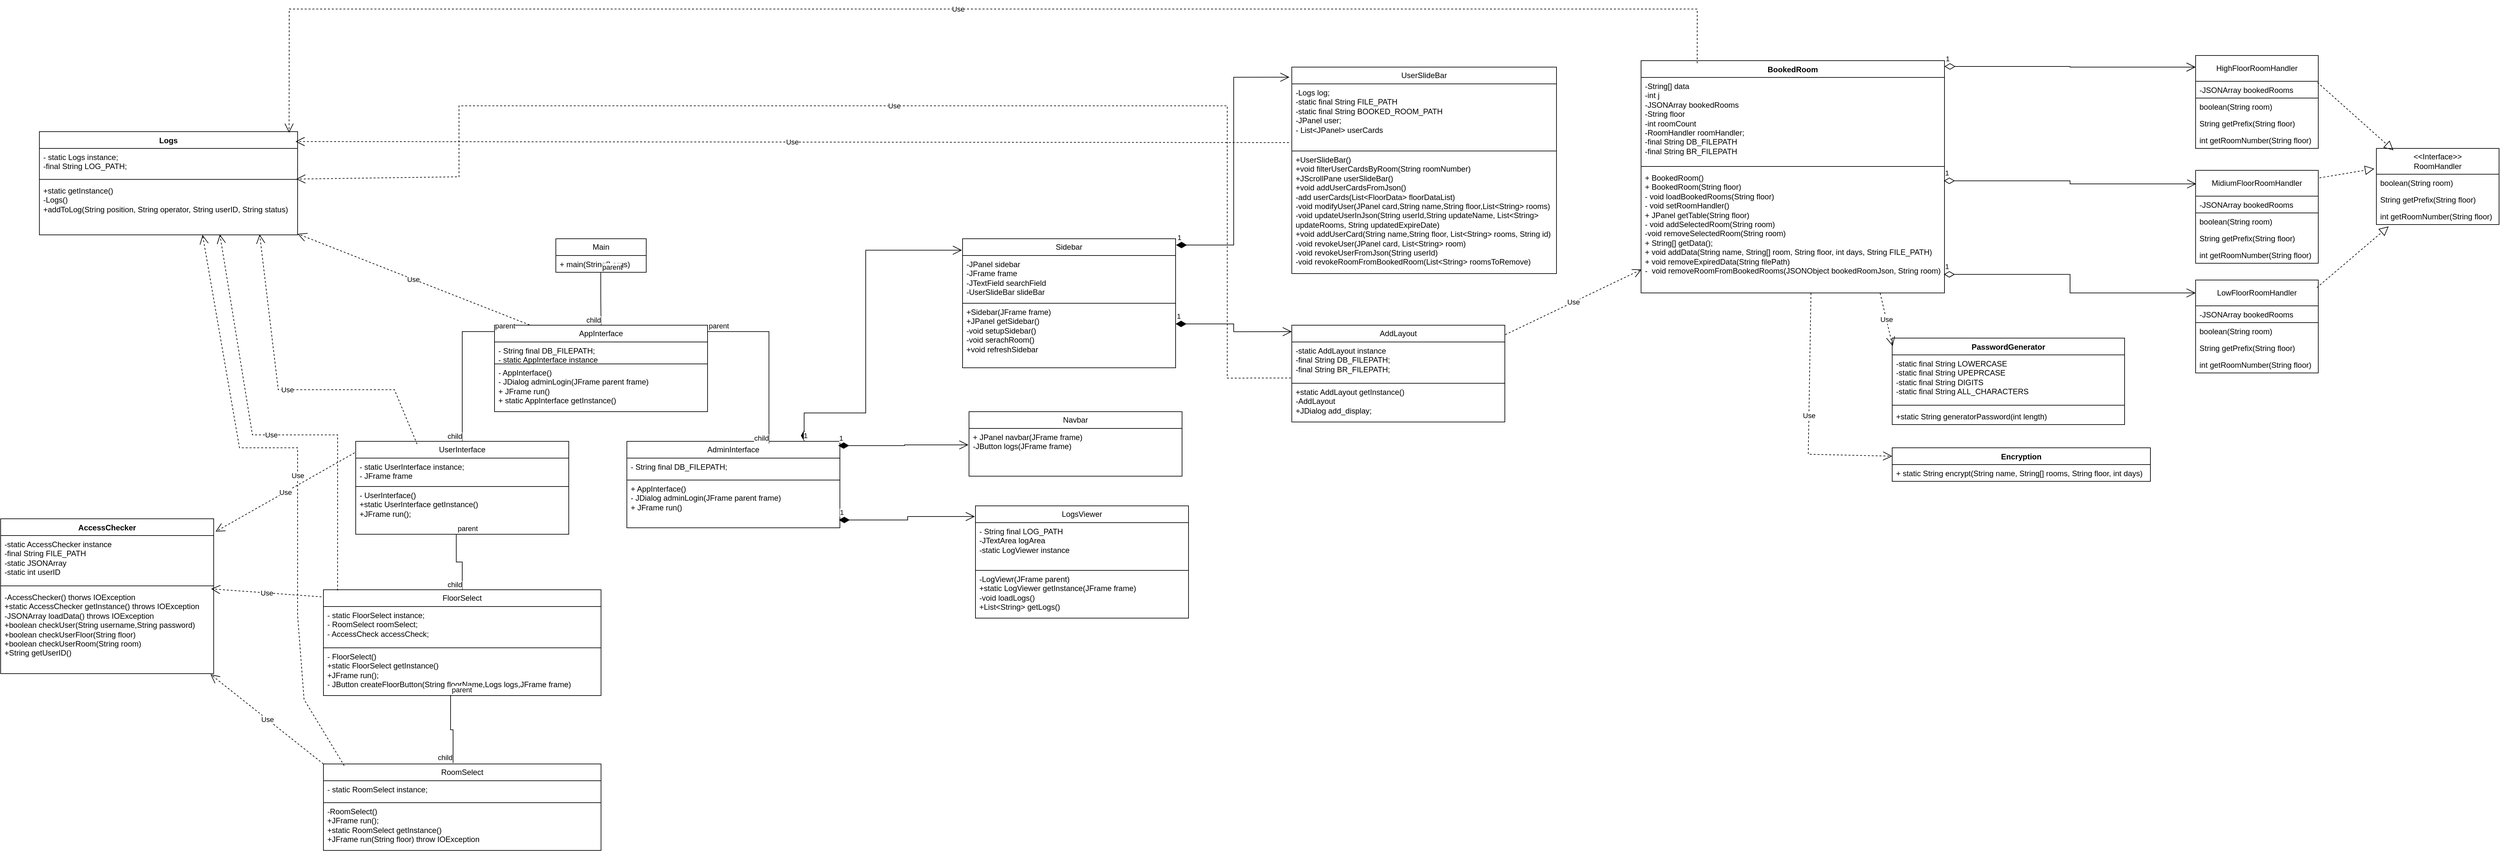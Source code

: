<mxfile version="26.0.16">
  <diagram id="C5RBs43oDa-KdzZeNtuy" name="Class Diagram">
    <mxGraphModel dx="1868" dy="1624" grid="1" gridSize="10" guides="1" tooltips="1" connect="1" arrows="1" fold="1" page="1" pageScale="1" pageWidth="827" pageHeight="1169" math="0" shadow="0">
      <root>
        <mxCell id="WIyWlLk6GJQsqaUBKTNV-0" />
        <mxCell id="WIyWlLk6GJQsqaUBKTNV-1" parent="WIyWlLk6GJQsqaUBKTNV-0" />
        <mxCell id="wxMqSuIuK0EWXAASElgx-0" value="Main" style="swimlane;fontStyle=0;childLayout=stackLayout;horizontal=1;startSize=26;fillColor=none;horizontalStack=0;resizeParent=1;resizeParentMax=0;resizeLast=0;collapsible=1;marginBottom=0;whiteSpace=wrap;html=1;" parent="WIyWlLk6GJQsqaUBKTNV-1" vertex="1">
          <mxGeometry x="330" y="6" width="140" height="52" as="geometry" />
        </mxCell>
        <mxCell id="wxMqSuIuK0EWXAASElgx-1" value="+ main(String[] args)" style="text;strokeColor=none;fillColor=none;align=left;verticalAlign=top;spacingLeft=4;spacingRight=4;overflow=hidden;rotatable=0;points=[[0,0.5],[1,0.5]];portConstraint=eastwest;whiteSpace=wrap;html=1;" parent="wxMqSuIuK0EWXAASElgx-0" vertex="1">
          <mxGeometry y="26" width="140" height="26" as="geometry" />
        </mxCell>
        <mxCell id="wxMqSuIuK0EWXAASElgx-2" value="AppInterface" style="swimlane;fontStyle=0;childLayout=stackLayout;horizontal=1;startSize=26;fillColor=none;horizontalStack=0;resizeParent=1;resizeParentMax=0;resizeLast=0;collapsible=1;marginBottom=0;whiteSpace=wrap;html=1;" parent="WIyWlLk6GJQsqaUBKTNV-1" vertex="1">
          <mxGeometry x="235" y="140" width="330" height="134" as="geometry" />
        </mxCell>
        <mxCell id="wxMqSuIuK0EWXAASElgx-3" value="- String final DB_FILEPATH;&lt;div&gt;- static AppInterface instance&lt;/div&gt;" style="text;strokeColor=light-dark(#000000,#000000);fillColor=none;align=left;verticalAlign=top;spacingLeft=4;spacingRight=4;overflow=hidden;rotatable=0;points=[[0,0.5],[1,0.5]];portConstraint=eastwest;whiteSpace=wrap;html=1;" parent="wxMqSuIuK0EWXAASElgx-2" vertex="1">
          <mxGeometry y="26" width="330" height="34" as="geometry" />
        </mxCell>
        <mxCell id="wxMqSuIuK0EWXAASElgx-4" value="- AppInterface()&lt;div&gt;- JDialog adminLogin(JFrame parent frame)&lt;/div&gt;&lt;div&gt;+ JFrame run()&lt;/div&gt;&lt;div&gt;+ static AppInterface getInstance()&lt;/div&gt;" style="text;strokeColor=none;fillColor=none;align=left;verticalAlign=top;spacingLeft=4;spacingRight=4;overflow=hidden;rotatable=0;points=[[0,0.5],[1,0.5]];portConstraint=eastwest;whiteSpace=wrap;html=1;" parent="wxMqSuIuK0EWXAASElgx-2" vertex="1">
          <mxGeometry y="60" width="330" height="74" as="geometry" />
        </mxCell>
        <mxCell id="wxMqSuIuK0EWXAASElgx-5" value="UserInterface" style="swimlane;fontStyle=0;childLayout=stackLayout;horizontal=1;startSize=26;fillColor=none;horizontalStack=0;resizeParent=1;resizeParentMax=0;resizeLast=0;collapsible=1;marginBottom=0;whiteSpace=wrap;html=1;" parent="WIyWlLk6GJQsqaUBKTNV-1" vertex="1">
          <mxGeometry x="20" y="320" width="330" height="144" as="geometry" />
        </mxCell>
        <mxCell id="wxMqSuIuK0EWXAASElgx-6" value="- static UserInterface instance;&lt;div&gt;- JFrame frame&lt;/div&gt;" style="text;strokeColor=light-dark(#000000,#000000);fillColor=none;align=left;verticalAlign=top;spacingLeft=4;spacingRight=4;overflow=hidden;rotatable=0;points=[[0,0.5],[1,0.5]];portConstraint=eastwest;whiteSpace=wrap;html=1;" parent="wxMqSuIuK0EWXAASElgx-5" vertex="1">
          <mxGeometry y="26" width="330" height="44" as="geometry" />
        </mxCell>
        <mxCell id="wxMqSuIuK0EWXAASElgx-7" value="- UserInterface()&lt;div&gt;+static UserInterface getInstance()&lt;/div&gt;&lt;div&gt;+JFrame run();&lt;/div&gt;" style="text;strokeColor=none;fillColor=none;align=left;verticalAlign=top;spacingLeft=4;spacingRight=4;overflow=hidden;rotatable=0;points=[[0,0.5],[1,0.5]];portConstraint=eastwest;whiteSpace=wrap;html=1;" parent="wxMqSuIuK0EWXAASElgx-5" vertex="1">
          <mxGeometry y="70" width="330" height="74" as="geometry" />
        </mxCell>
        <mxCell id="wxMqSuIuK0EWXAASElgx-8" value="AdminInterface" style="swimlane;fontStyle=0;childLayout=stackLayout;horizontal=1;startSize=26;fillColor=none;horizontalStack=0;resizeParent=1;resizeParentMax=0;resizeLast=0;collapsible=1;marginBottom=0;whiteSpace=wrap;html=1;" parent="WIyWlLk6GJQsqaUBKTNV-1" vertex="1">
          <mxGeometry x="440" y="320" width="330" height="134" as="geometry" />
        </mxCell>
        <mxCell id="wxMqSuIuK0EWXAASElgx-9" value="- String final DB_FILEPATH;" style="text;strokeColor=light-dark(#000000,#000000);fillColor=none;align=left;verticalAlign=top;spacingLeft=4;spacingRight=4;overflow=hidden;rotatable=0;points=[[0,0.5],[1,0.5]];portConstraint=eastwest;whiteSpace=wrap;html=1;" parent="wxMqSuIuK0EWXAASElgx-8" vertex="1">
          <mxGeometry y="26" width="330" height="34" as="geometry" />
        </mxCell>
        <mxCell id="wxMqSuIuK0EWXAASElgx-10" value="+ AppInterface()&lt;div&gt;- JDialog adminLogin(JFrame parent frame)&lt;/div&gt;&lt;div&gt;+ JFrame run()&lt;/div&gt;" style="text;strokeColor=none;fillColor=none;align=left;verticalAlign=top;spacingLeft=4;spacingRight=4;overflow=hidden;rotatable=0;points=[[0,0.5],[1,0.5]];portConstraint=eastwest;whiteSpace=wrap;html=1;" parent="wxMqSuIuK0EWXAASElgx-8" vertex="1">
          <mxGeometry y="60" width="330" height="74" as="geometry" />
        </mxCell>
        <mxCell id="wxMqSuIuK0EWXAASElgx-11" value="FloorSelect" style="swimlane;fontStyle=0;childLayout=stackLayout;horizontal=1;startSize=26;fillColor=none;horizontalStack=0;resizeParent=1;resizeParentMax=0;resizeLast=0;collapsible=1;marginBottom=0;whiteSpace=wrap;html=1;" parent="WIyWlLk6GJQsqaUBKTNV-1" vertex="1">
          <mxGeometry x="-30" y="550" width="430" height="164" as="geometry" />
        </mxCell>
        <mxCell id="wxMqSuIuK0EWXAASElgx-12" value="- static FloorSelect instance;&lt;div&gt;- RoomSelect roomSelect;&lt;/div&gt;&lt;div&gt;- AccessCheck accessCheck;&lt;/div&gt;" style="text;strokeColor=light-dark(#000000,#000000);fillColor=none;align=left;verticalAlign=top;spacingLeft=4;spacingRight=4;overflow=hidden;rotatable=0;points=[[0,0.5],[1,0.5]];portConstraint=eastwest;whiteSpace=wrap;html=1;" parent="wxMqSuIuK0EWXAASElgx-11" vertex="1">
          <mxGeometry y="26" width="430" height="64" as="geometry" />
        </mxCell>
        <mxCell id="wxMqSuIuK0EWXAASElgx-13" value="- FloorSelect()&lt;div&gt;+static FloorSelect getInstance()&lt;/div&gt;&lt;div&gt;+JFrame run();&lt;/div&gt;&lt;div&gt;- JButton createFloorButton(String floorName,Logs logs,JFrame frame)&lt;/div&gt;" style="text;strokeColor=none;fillColor=none;align=left;verticalAlign=top;spacingLeft=4;spacingRight=4;overflow=hidden;rotatable=0;points=[[0,0.5],[1,0.5]];portConstraint=eastwest;whiteSpace=wrap;html=1;" parent="wxMqSuIuK0EWXAASElgx-11" vertex="1">
          <mxGeometry y="90" width="430" height="74" as="geometry" />
        </mxCell>
        <mxCell id="wxMqSuIuK0EWXAASElgx-14" value="RoomSelect" style="swimlane;fontStyle=0;childLayout=stackLayout;horizontal=1;startSize=26;fillColor=none;horizontalStack=0;resizeParent=1;resizeParentMax=0;resizeLast=0;collapsible=1;marginBottom=0;whiteSpace=wrap;html=1;" parent="WIyWlLk6GJQsqaUBKTNV-1" vertex="1">
          <mxGeometry x="-30" y="820" width="430" height="134" as="geometry" />
        </mxCell>
        <mxCell id="wxMqSuIuK0EWXAASElgx-15" value="- static RoomSelect instance;" style="text;strokeColor=light-dark(#000000,#000000);fillColor=none;align=left;verticalAlign=top;spacingLeft=4;spacingRight=4;overflow=hidden;rotatable=0;points=[[0,0.5],[1,0.5]];portConstraint=eastwest;whiteSpace=wrap;html=1;" parent="wxMqSuIuK0EWXAASElgx-14" vertex="1">
          <mxGeometry y="26" width="430" height="34" as="geometry" />
        </mxCell>
        <mxCell id="wxMqSuIuK0EWXAASElgx-16" value="&lt;div&gt;-RoomSelect()&amp;nbsp;&lt;/div&gt;+JFrame run();&lt;div&gt;+static RoomSelect getInstance()&lt;/div&gt;&lt;div&gt;+JFrame run(String floor) throw IOException&lt;/div&gt;&lt;div&gt;&lt;br&gt;&lt;/div&gt;" style="text;strokeColor=none;fillColor=none;align=left;verticalAlign=top;spacingLeft=4;spacingRight=4;overflow=hidden;rotatable=0;points=[[0,0.5],[1,0.5]];portConstraint=eastwest;whiteSpace=wrap;html=1;" parent="wxMqSuIuK0EWXAASElgx-14" vertex="1">
          <mxGeometry y="60" width="430" height="74" as="geometry" />
        </mxCell>
        <mxCell id="wxMqSuIuK0EWXAASElgx-17" value="Sidebar" style="swimlane;fontStyle=0;childLayout=stackLayout;horizontal=1;startSize=26;fillColor=none;horizontalStack=0;resizeParent=1;resizeParentMax=0;resizeLast=0;collapsible=1;marginBottom=0;whiteSpace=wrap;html=1;" parent="WIyWlLk6GJQsqaUBKTNV-1" vertex="1">
          <mxGeometry x="960" y="6" width="330" height="200" as="geometry" />
        </mxCell>
        <mxCell id="wxMqSuIuK0EWXAASElgx-18" value="-JPanel sidebar&lt;div&gt;-JFrame frame&lt;/div&gt;&lt;div&gt;-JTextField searchField&lt;/div&gt;&lt;div&gt;-UserSlideBar slideBar&lt;/div&gt;" style="text;strokeColor=light-dark(#000000,#000000);fillColor=none;align=left;verticalAlign=top;spacingLeft=4;spacingRight=4;overflow=hidden;rotatable=0;points=[[0,0.5],[1,0.5]];portConstraint=eastwest;whiteSpace=wrap;html=1;" parent="wxMqSuIuK0EWXAASElgx-17" vertex="1">
          <mxGeometry y="26" width="330" height="74" as="geometry" />
        </mxCell>
        <mxCell id="wxMqSuIuK0EWXAASElgx-19" value="+Sidebar(JFrame frame)&lt;div&gt;+JPanel getSidebar()&lt;/div&gt;&lt;div&gt;-void setupSidebar()&lt;/div&gt;&lt;div&gt;-void serachRoom()&lt;/div&gt;&lt;div&gt;+void refreshSidebar&lt;/div&gt;" style="text;strokeColor=none;fillColor=none;align=left;verticalAlign=top;spacingLeft=4;spacingRight=4;overflow=hidden;rotatable=0;points=[[0,0.5],[1,0.5]];portConstraint=eastwest;whiteSpace=wrap;html=1;" parent="wxMqSuIuK0EWXAASElgx-17" vertex="1">
          <mxGeometry y="100" width="330" height="100" as="geometry" />
        </mxCell>
        <mxCell id="wxMqSuIuK0EWXAASElgx-20" value="Navbar" style="swimlane;fontStyle=0;childLayout=stackLayout;horizontal=1;startSize=26;fillColor=none;horizontalStack=0;resizeParent=1;resizeParentMax=0;resizeLast=0;collapsible=1;marginBottom=0;whiteSpace=wrap;html=1;" parent="WIyWlLk6GJQsqaUBKTNV-1" vertex="1">
          <mxGeometry x="970" y="274" width="330" height="100" as="geometry" />
        </mxCell>
        <mxCell id="wxMqSuIuK0EWXAASElgx-21" value="+ JPanel navbar(JFrame frame)&lt;div&gt;-JButton logs(JFrame frame)&lt;/div&gt;" style="text;strokeColor=none;fillColor=none;align=left;verticalAlign=top;spacingLeft=4;spacingRight=4;overflow=hidden;rotatable=0;points=[[0,0.5],[1,0.5]];portConstraint=eastwest;whiteSpace=wrap;html=1;" parent="wxMqSuIuK0EWXAASElgx-20" vertex="1">
          <mxGeometry y="26" width="330" height="74" as="geometry" />
        </mxCell>
        <mxCell id="wxMqSuIuK0EWXAASElgx-22" value="LogsViewer" style="swimlane;fontStyle=0;childLayout=stackLayout;horizontal=1;startSize=26;fillColor=none;horizontalStack=0;resizeParent=1;resizeParentMax=0;resizeLast=0;collapsible=1;marginBottom=0;whiteSpace=wrap;html=1;" parent="WIyWlLk6GJQsqaUBKTNV-1" vertex="1">
          <mxGeometry x="980" y="420" width="330" height="174" as="geometry" />
        </mxCell>
        <mxCell id="wxMqSuIuK0EWXAASElgx-23" value="- String final LOG_PATH&lt;div&gt;-JTextArea logArea&lt;/div&gt;&lt;div&gt;-static LogViewer instance&lt;/div&gt;" style="text;strokeColor=light-dark(#000000,#000000);fillColor=none;align=left;verticalAlign=top;spacingLeft=4;spacingRight=4;overflow=hidden;rotatable=0;points=[[0,0.5],[1,0.5]];portConstraint=eastwest;whiteSpace=wrap;html=1;" parent="wxMqSuIuK0EWXAASElgx-22" vertex="1">
          <mxGeometry y="26" width="330" height="74" as="geometry" />
        </mxCell>
        <mxCell id="wxMqSuIuK0EWXAASElgx-24" value="-LogViewr(JFrame parent)&lt;div&gt;+static LogViewer getInstance(JFrame frame)&lt;/div&gt;&lt;div&gt;-void loadLogs()&lt;/div&gt;&lt;div&gt;+List&amp;lt;String&amp;gt; getLogs()&lt;/div&gt;" style="text;strokeColor=light-dark(#000000,#000000);fillColor=none;align=left;verticalAlign=top;spacingLeft=4;spacingRight=4;overflow=hidden;rotatable=0;points=[[0,0.5],[1,0.5]];portConstraint=eastwest;whiteSpace=wrap;html=1;" parent="wxMqSuIuK0EWXAASElgx-22" vertex="1">
          <mxGeometry y="100" width="330" height="74" as="geometry" />
        </mxCell>
        <mxCell id="wxMqSuIuK0EWXAASElgx-25" value="UserSlideBar" style="swimlane;fontStyle=0;childLayout=stackLayout;horizontal=1;startSize=26;fillColor=none;horizontalStack=0;resizeParent=1;resizeParentMax=0;resizeLast=0;collapsible=1;marginBottom=0;whiteSpace=wrap;html=1;" parent="WIyWlLk6GJQsqaUBKTNV-1" vertex="1">
          <mxGeometry x="1470" y="-260" width="410" height="320" as="geometry" />
        </mxCell>
        <mxCell id="wxMqSuIuK0EWXAASElgx-26" value="-Logs log;&lt;div&gt;-static final String FILE_PATH&lt;/div&gt;&lt;div&gt;-static final String BOOKED_ROOM_PATH&lt;/div&gt;&lt;div&gt;-JPanel user;&lt;/div&gt;&lt;div&gt;- List&amp;lt;JPanel&amp;gt; userCards&lt;/div&gt;" style="text;strokeColor=light-dark(#000000,#000000);fillColor=none;align=left;verticalAlign=top;spacingLeft=4;spacingRight=4;overflow=hidden;rotatable=0;points=[[0,0.5],[1,0.5]];portConstraint=eastwest;whiteSpace=wrap;html=1;" parent="wxMqSuIuK0EWXAASElgx-25" vertex="1">
          <mxGeometry y="26" width="410" height="104" as="geometry" />
        </mxCell>
        <mxCell id="wxMqSuIuK0EWXAASElgx-27" value="+UserSlideBar()&lt;div&gt;&lt;span style=&quot;background-color: rgb(255, 255, 255);&quot;&gt;+void filterUserCardsByRoom(String roomNumber)&lt;/span&gt;&lt;/div&gt;&lt;div&gt;&lt;span style=&quot;background-color: rgb(255, 255, 255);&quot;&gt;+JScrollPane userSlideBar()&lt;/span&gt;&lt;/div&gt;&lt;div&gt;&lt;span style=&quot;background-color: rgb(255, 255, 255);&quot;&gt;+void addUserCardsFromJson()&lt;/span&gt;&lt;/div&gt;&lt;div&gt;&lt;span style=&quot;background-color: rgb(255, 255, 255);&quot;&gt;-add userCards(List&amp;lt;FloorData&amp;gt; floorDataList)&lt;/span&gt;&lt;/div&gt;&lt;div&gt;&lt;span style=&quot;background-color: rgb(255, 255, 255);&quot;&gt;-void modifyUser(JPanel card,String name,String floor,List&amp;lt;String&amp;gt; rooms)&lt;/span&gt;&lt;/div&gt;&lt;div&gt;&lt;span style=&quot;background-color: rgb(255, 255, 255);&quot;&gt;-void updateUserInJson(String userId,String updateName, List&amp;lt;String&amp;gt; updateRooms, String updatedExpireDate)&lt;/span&gt;&lt;/div&gt;&lt;div&gt;&lt;span style=&quot;background-color: rgb(255, 255, 255);&quot;&gt;+void addUserCard(String name,String floor, List&amp;lt;String&amp;gt; rooms, String id)&lt;/span&gt;&lt;/div&gt;&lt;div&gt;&lt;span style=&quot;background-color: rgb(255, 255, 255);&quot;&gt;-void revokeUser(JPanel card, List&amp;lt;String&amp;gt; room)&lt;/span&gt;&lt;/div&gt;&lt;div&gt;&lt;span style=&quot;background-color: rgb(255, 255, 255);&quot;&gt;-void revokeUserFromJson(String userId)&lt;/span&gt;&lt;/div&gt;&lt;div&gt;&lt;span style=&quot;background-color: rgb(255, 255, 255);&quot;&gt;-void revokeRoomFromBookedRoom(List&amp;lt;String&amp;gt; roomsToRemove)&lt;/span&gt;&lt;/div&gt;" style="text;strokeColor=none;fillColor=none;align=left;verticalAlign=top;spacingLeft=4;spacingRight=4;overflow=hidden;rotatable=0;points=[[0,0.5],[1,0.5]];portConstraint=eastwest;whiteSpace=wrap;html=1;" parent="wxMqSuIuK0EWXAASElgx-25" vertex="1">
          <mxGeometry y="130" width="410" height="190" as="geometry" />
        </mxCell>
        <mxCell id="wxMqSuIuK0EWXAASElgx-28" value="Logs" style="swimlane;fontStyle=1;align=center;verticalAlign=top;childLayout=stackLayout;horizontal=1;startSize=26;horizontalStack=0;resizeParent=1;resizeParentMax=0;resizeLast=0;collapsible=1;marginBottom=0;whiteSpace=wrap;html=1;" parent="WIyWlLk6GJQsqaUBKTNV-1" vertex="1">
          <mxGeometry x="-470" y="-160" width="400" height="160" as="geometry" />
        </mxCell>
        <mxCell id="wxMqSuIuK0EWXAASElgx-29" value="- static Logs instance;&lt;div&gt;-final String LOG_PATH;&lt;/div&gt;" style="text;strokeColor=none;fillColor=none;align=left;verticalAlign=top;spacingLeft=4;spacingRight=4;overflow=hidden;rotatable=0;points=[[0,0.5],[1,0.5]];portConstraint=eastwest;whiteSpace=wrap;html=1;" parent="wxMqSuIuK0EWXAASElgx-28" vertex="1">
          <mxGeometry y="26" width="400" height="44" as="geometry" />
        </mxCell>
        <mxCell id="wxMqSuIuK0EWXAASElgx-30" value="" style="line;strokeWidth=1;fillColor=none;align=left;verticalAlign=middle;spacingTop=-1;spacingLeft=3;spacingRight=3;rotatable=0;labelPosition=right;points=[];portConstraint=eastwest;strokeColor=inherit;" parent="wxMqSuIuK0EWXAASElgx-28" vertex="1">
          <mxGeometry y="70" width="400" height="8" as="geometry" />
        </mxCell>
        <mxCell id="wxMqSuIuK0EWXAASElgx-31" value="+static getInstance()&lt;div&gt;-Logs()&lt;/div&gt;&lt;div&gt;+addToLog(String position, String operator, String userID, String status)&lt;/div&gt;" style="text;strokeColor=none;fillColor=none;align=left;verticalAlign=top;spacingLeft=4;spacingRight=4;overflow=hidden;rotatable=0;points=[[0,0.5],[1,0.5]];portConstraint=eastwest;whiteSpace=wrap;html=1;" parent="wxMqSuIuK0EWXAASElgx-28" vertex="1">
          <mxGeometry y="78" width="400" height="82" as="geometry" />
        </mxCell>
        <mxCell id="wxMqSuIuK0EWXAASElgx-32" value="AddLayout" style="swimlane;fontStyle=0;childLayout=stackLayout;horizontal=1;startSize=26;fillColor=none;horizontalStack=0;resizeParent=1;resizeParentMax=0;resizeLast=0;collapsible=1;marginBottom=0;whiteSpace=wrap;html=1;" parent="WIyWlLk6GJQsqaUBKTNV-1" vertex="1">
          <mxGeometry x="1470" y="140" width="330" height="150" as="geometry" />
        </mxCell>
        <mxCell id="wxMqSuIuK0EWXAASElgx-33" value="-static AddLayout instance&lt;div&gt;-final String DB_FILEPATH;&lt;/div&gt;&lt;div&gt;-final String BR_FILEPATH;&lt;/div&gt;" style="text;strokeColor=light-dark(#000000,#000000);fillColor=none;align=left;verticalAlign=top;spacingLeft=4;spacingRight=4;overflow=hidden;rotatable=0;points=[[0,0.5],[1,0.5]];portConstraint=eastwest;whiteSpace=wrap;html=1;" parent="wxMqSuIuK0EWXAASElgx-32" vertex="1">
          <mxGeometry y="26" width="330" height="64" as="geometry" />
        </mxCell>
        <mxCell id="wxMqSuIuK0EWXAASElgx-34" value="+static AddLayout getInstance()&lt;div&gt;-AddLayout&lt;/div&gt;&lt;div&gt;+JDialog add_display;&lt;/div&gt;" style="text;strokeColor=none;fillColor=none;align=left;verticalAlign=top;spacingLeft=4;spacingRight=4;overflow=hidden;rotatable=0;points=[[0,0.5],[1,0.5]];portConstraint=eastwest;whiteSpace=wrap;html=1;" parent="wxMqSuIuK0EWXAASElgx-32" vertex="1">
          <mxGeometry y="90" width="330" height="60" as="geometry" />
        </mxCell>
        <mxCell id="wxMqSuIuK0EWXAASElgx-35" value="BookedRoom" style="swimlane;fontStyle=1;align=center;verticalAlign=top;childLayout=stackLayout;horizontal=1;startSize=26;horizontalStack=0;resizeParent=1;resizeParentMax=0;resizeLast=0;collapsible=1;marginBottom=0;whiteSpace=wrap;html=1;" parent="WIyWlLk6GJQsqaUBKTNV-1" vertex="1">
          <mxGeometry x="2011" y="-270" width="470" height="360" as="geometry" />
        </mxCell>
        <mxCell id="wxMqSuIuK0EWXAASElgx-36" value="-String[] data&lt;div&gt;-int j&lt;/div&gt;&lt;div&gt;-JSONArray bookedRooms&lt;/div&gt;&lt;div&gt;-String floor&lt;/div&gt;&lt;div&gt;-int roomCount&lt;/div&gt;&lt;div&gt;-RoomHandler roomHandler;&lt;/div&gt;&lt;div&gt;-final String DB_FILEPATH&lt;/div&gt;&lt;div&gt;-final String BR_FILEPATH&lt;/div&gt;" style="text;strokeColor=none;fillColor=none;align=left;verticalAlign=top;spacingLeft=4;spacingRight=4;overflow=hidden;rotatable=0;points=[[0,0.5],[1,0.5]];portConstraint=eastwest;whiteSpace=wrap;html=1;" parent="wxMqSuIuK0EWXAASElgx-35" vertex="1">
          <mxGeometry y="26" width="470" height="134" as="geometry" />
        </mxCell>
        <mxCell id="wxMqSuIuK0EWXAASElgx-37" value="" style="line;strokeWidth=1;fillColor=none;align=left;verticalAlign=middle;spacingTop=-1;spacingLeft=3;spacingRight=3;rotatable=0;labelPosition=right;points=[];portConstraint=eastwest;strokeColor=inherit;" parent="wxMqSuIuK0EWXAASElgx-35" vertex="1">
          <mxGeometry y="160" width="470" height="8" as="geometry" />
        </mxCell>
        <mxCell id="wxMqSuIuK0EWXAASElgx-38" value="+ BookedRoom()&lt;div&gt;+ BookedRoom(String floor)&lt;/div&gt;&lt;div&gt;- void loadBookedRooms(String floor)&lt;/div&gt;&lt;div&gt;- void setRoomHandler()&lt;/div&gt;&lt;div&gt;+ JPanel getTable(String floor)&lt;/div&gt;&lt;div&gt;- void addSelectedRoom(String room)&lt;/div&gt;&lt;div&gt;-void removeSelectedRoom(String room)&lt;/div&gt;&lt;div&gt;+ String[] getData();&lt;/div&gt;&lt;div&gt;+ void addData(String name, String[] room, String floor, int days, String FILE_PATH)&lt;/div&gt;&lt;div&gt;+ void removeExpiredData(String filePath)&lt;/div&gt;&lt;div&gt;-&amp;nbsp; void removeRoomFromBookedRooms(JSONObject bookedRoomJson, String room)&lt;/div&gt;" style="text;strokeColor=none;fillColor=none;align=left;verticalAlign=top;spacingLeft=4;spacingRight=4;overflow=hidden;rotatable=0;points=[[0,0.5],[1,0.5]];portConstraint=eastwest;whiteSpace=wrap;html=1;" parent="wxMqSuIuK0EWXAASElgx-35" vertex="1">
          <mxGeometry y="168" width="470" height="192" as="geometry" />
        </mxCell>
        <mxCell id="wxMqSuIuK0EWXAASElgx-39" value="&amp;lt;&amp;lt;Interface&amp;gt;&amp;gt;&lt;div&gt;RoomHandler&lt;/div&gt;" style="swimlane;fontStyle=0;childLayout=stackLayout;horizontal=1;startSize=40;fillColor=none;horizontalStack=0;resizeParent=1;resizeParentMax=0;resizeLast=0;collapsible=1;marginBottom=0;whiteSpace=wrap;html=1;" parent="WIyWlLk6GJQsqaUBKTNV-1" vertex="1">
          <mxGeometry x="3150" y="-134" width="190" height="118" as="geometry" />
        </mxCell>
        <mxCell id="wxMqSuIuK0EWXAASElgx-40" value="boolean(String room)" style="text;strokeColor=none;fillColor=none;align=left;verticalAlign=top;spacingLeft=4;spacingRight=4;overflow=hidden;rotatable=0;points=[[0,0.5],[1,0.5]];portConstraint=eastwest;whiteSpace=wrap;html=1;" parent="wxMqSuIuK0EWXAASElgx-39" vertex="1">
          <mxGeometry y="40" width="190" height="26" as="geometry" />
        </mxCell>
        <mxCell id="wxMqSuIuK0EWXAASElgx-41" value="String getPrefix(String floor)" style="text;strokeColor=none;fillColor=none;align=left;verticalAlign=top;spacingLeft=4;spacingRight=4;overflow=hidden;rotatable=0;points=[[0,0.5],[1,0.5]];portConstraint=eastwest;whiteSpace=wrap;html=1;" parent="wxMqSuIuK0EWXAASElgx-39" vertex="1">
          <mxGeometry y="66" width="190" height="26" as="geometry" />
        </mxCell>
        <mxCell id="wxMqSuIuK0EWXAASElgx-42" value="int getRoomNumber(String floor)" style="text;strokeColor=none;fillColor=none;align=left;verticalAlign=top;spacingLeft=4;spacingRight=4;overflow=hidden;rotatable=0;points=[[0,0.5],[1,0.5]];portConstraint=eastwest;whiteSpace=wrap;html=1;" parent="wxMqSuIuK0EWXAASElgx-39" vertex="1">
          <mxGeometry y="92" width="190" height="26" as="geometry" />
        </mxCell>
        <mxCell id="wxMqSuIuK0EWXAASElgx-43" value="HighFloorRoomHandler" style="swimlane;fontStyle=0;childLayout=stackLayout;horizontal=1;startSize=40;fillColor=none;horizontalStack=0;resizeParent=1;resizeParentMax=0;resizeLast=0;collapsible=1;marginBottom=0;whiteSpace=wrap;html=1;" parent="WIyWlLk6GJQsqaUBKTNV-1" vertex="1">
          <mxGeometry x="2870" y="-278" width="190" height="144" as="geometry" />
        </mxCell>
        <mxCell id="wxMqSuIuK0EWXAASElgx-44" value="-JSONArray bookedRooms" style="text;strokeColor=light-dark(#000000,#000000);fillColor=none;align=left;verticalAlign=top;spacingLeft=4;spacingRight=4;overflow=hidden;rotatable=0;points=[[0,0.5],[1,0.5]];portConstraint=eastwest;whiteSpace=wrap;html=1;" parent="wxMqSuIuK0EWXAASElgx-43" vertex="1">
          <mxGeometry y="40" width="190" height="26" as="geometry" />
        </mxCell>
        <mxCell id="wxMqSuIuK0EWXAASElgx-45" value="boolean(String room)" style="text;strokeColor=none;fillColor=none;align=left;verticalAlign=top;spacingLeft=4;spacingRight=4;overflow=hidden;rotatable=0;points=[[0,0.5],[1,0.5]];portConstraint=eastwest;whiteSpace=wrap;html=1;" parent="wxMqSuIuK0EWXAASElgx-43" vertex="1">
          <mxGeometry y="66" width="190" height="26" as="geometry" />
        </mxCell>
        <mxCell id="wxMqSuIuK0EWXAASElgx-46" value="String getPrefix(String floor)" style="text;strokeColor=none;fillColor=none;align=left;verticalAlign=top;spacingLeft=4;spacingRight=4;overflow=hidden;rotatable=0;points=[[0,0.5],[1,0.5]];portConstraint=eastwest;whiteSpace=wrap;html=1;" parent="wxMqSuIuK0EWXAASElgx-43" vertex="1">
          <mxGeometry y="92" width="190" height="26" as="geometry" />
        </mxCell>
        <mxCell id="wxMqSuIuK0EWXAASElgx-47" value="int getRoomNumber(String floor)" style="text;strokeColor=none;fillColor=none;align=left;verticalAlign=top;spacingLeft=4;spacingRight=4;overflow=hidden;rotatable=0;points=[[0,0.5],[1,0.5]];portConstraint=eastwest;whiteSpace=wrap;html=1;" parent="wxMqSuIuK0EWXAASElgx-43" vertex="1">
          <mxGeometry y="118" width="190" height="26" as="geometry" />
        </mxCell>
        <mxCell id="wxMqSuIuK0EWXAASElgx-48" value="MidiumFloorRoomHandler" style="swimlane;fontStyle=0;childLayout=stackLayout;horizontal=1;startSize=40;fillColor=none;horizontalStack=0;resizeParent=1;resizeParentMax=0;resizeLast=0;collapsible=1;marginBottom=0;whiteSpace=wrap;html=1;" parent="WIyWlLk6GJQsqaUBKTNV-1" vertex="1">
          <mxGeometry x="2870" y="-100" width="190" height="144" as="geometry" />
        </mxCell>
        <mxCell id="wxMqSuIuK0EWXAASElgx-49" value="-JSONArray bookedRooms" style="text;strokeColor=light-dark(#000000,#000000);fillColor=none;align=left;verticalAlign=top;spacingLeft=4;spacingRight=4;overflow=hidden;rotatable=0;points=[[0,0.5],[1,0.5]];portConstraint=eastwest;whiteSpace=wrap;html=1;" parent="wxMqSuIuK0EWXAASElgx-48" vertex="1">
          <mxGeometry y="40" width="190" height="26" as="geometry" />
        </mxCell>
        <mxCell id="wxMqSuIuK0EWXAASElgx-50" value="boolean(String room)" style="text;strokeColor=none;fillColor=none;align=left;verticalAlign=top;spacingLeft=4;spacingRight=4;overflow=hidden;rotatable=0;points=[[0,0.5],[1,0.5]];portConstraint=eastwest;whiteSpace=wrap;html=1;" parent="wxMqSuIuK0EWXAASElgx-48" vertex="1">
          <mxGeometry y="66" width="190" height="26" as="geometry" />
        </mxCell>
        <mxCell id="wxMqSuIuK0EWXAASElgx-51" value="String getPrefix(String floor)" style="text;strokeColor=none;fillColor=none;align=left;verticalAlign=top;spacingLeft=4;spacingRight=4;overflow=hidden;rotatable=0;points=[[0,0.5],[1,0.5]];portConstraint=eastwest;whiteSpace=wrap;html=1;" parent="wxMqSuIuK0EWXAASElgx-48" vertex="1">
          <mxGeometry y="92" width="190" height="26" as="geometry" />
        </mxCell>
        <mxCell id="wxMqSuIuK0EWXAASElgx-52" value="int getRoomNumber(String floor)" style="text;strokeColor=none;fillColor=none;align=left;verticalAlign=top;spacingLeft=4;spacingRight=4;overflow=hidden;rotatable=0;points=[[0,0.5],[1,0.5]];portConstraint=eastwest;whiteSpace=wrap;html=1;" parent="wxMqSuIuK0EWXAASElgx-48" vertex="1">
          <mxGeometry y="118" width="190" height="26" as="geometry" />
        </mxCell>
        <mxCell id="wxMqSuIuK0EWXAASElgx-53" value="LowFloorRoomHandler" style="swimlane;fontStyle=0;childLayout=stackLayout;horizontal=1;startSize=40;fillColor=none;horizontalStack=0;resizeParent=1;resizeParentMax=0;resizeLast=0;collapsible=1;marginBottom=0;whiteSpace=wrap;html=1;" parent="WIyWlLk6GJQsqaUBKTNV-1" vertex="1">
          <mxGeometry x="2870" y="70" width="190" height="144" as="geometry" />
        </mxCell>
        <mxCell id="wxMqSuIuK0EWXAASElgx-54" value="-JSONArray bookedRooms" style="text;strokeColor=light-dark(#000000,#000000);fillColor=none;align=left;verticalAlign=top;spacingLeft=4;spacingRight=4;overflow=hidden;rotatable=0;points=[[0,0.5],[1,0.5]];portConstraint=eastwest;whiteSpace=wrap;html=1;" parent="wxMqSuIuK0EWXAASElgx-53" vertex="1">
          <mxGeometry y="40" width="190" height="26" as="geometry" />
        </mxCell>
        <mxCell id="wxMqSuIuK0EWXAASElgx-55" value="boolean(String room)" style="text;strokeColor=none;fillColor=none;align=left;verticalAlign=top;spacingLeft=4;spacingRight=4;overflow=hidden;rotatable=0;points=[[0,0.5],[1,0.5]];portConstraint=eastwest;whiteSpace=wrap;html=1;" parent="wxMqSuIuK0EWXAASElgx-53" vertex="1">
          <mxGeometry y="66" width="190" height="26" as="geometry" />
        </mxCell>
        <mxCell id="wxMqSuIuK0EWXAASElgx-56" value="String getPrefix(String floor)" style="text;strokeColor=none;fillColor=none;align=left;verticalAlign=top;spacingLeft=4;spacingRight=4;overflow=hidden;rotatable=0;points=[[0,0.5],[1,0.5]];portConstraint=eastwest;whiteSpace=wrap;html=1;" parent="wxMqSuIuK0EWXAASElgx-53" vertex="1">
          <mxGeometry y="92" width="190" height="26" as="geometry" />
        </mxCell>
        <mxCell id="wxMqSuIuK0EWXAASElgx-57" value="int getRoomNumber(String floor)" style="text;strokeColor=none;fillColor=none;align=left;verticalAlign=top;spacingLeft=4;spacingRight=4;overflow=hidden;rotatable=0;points=[[0,0.5],[1,0.5]];portConstraint=eastwest;whiteSpace=wrap;html=1;" parent="wxMqSuIuK0EWXAASElgx-53" vertex="1">
          <mxGeometry y="118" width="190" height="26" as="geometry" />
        </mxCell>
        <mxCell id="wxMqSuIuK0EWXAASElgx-58" value="PasswordGenerator" style="swimlane;fontStyle=1;align=center;verticalAlign=top;childLayout=stackLayout;horizontal=1;startSize=26;horizontalStack=0;resizeParent=1;resizeParentMax=0;resizeLast=0;collapsible=1;marginBottom=0;whiteSpace=wrap;html=1;" parent="WIyWlLk6GJQsqaUBKTNV-1" vertex="1">
          <mxGeometry x="2400" y="160" width="360" height="134" as="geometry" />
        </mxCell>
        <mxCell id="wxMqSuIuK0EWXAASElgx-59" value="-static final String LOWERCASE&lt;div&gt;-static final String UPEPRCASE&lt;/div&gt;&lt;div&gt;-static final String DIGITS&lt;/div&gt;&lt;div&gt;-static final String ALL_CHARACTERS&lt;/div&gt;" style="text;strokeColor=none;fillColor=none;align=left;verticalAlign=top;spacingLeft=4;spacingRight=4;overflow=hidden;rotatable=0;points=[[0,0.5],[1,0.5]];portConstraint=eastwest;whiteSpace=wrap;html=1;" parent="wxMqSuIuK0EWXAASElgx-58" vertex="1">
          <mxGeometry y="26" width="360" height="74" as="geometry" />
        </mxCell>
        <mxCell id="wxMqSuIuK0EWXAASElgx-60" value="" style="line;strokeWidth=1;fillColor=none;align=left;verticalAlign=middle;spacingTop=-1;spacingLeft=3;spacingRight=3;rotatable=0;labelPosition=right;points=[];portConstraint=eastwest;strokeColor=inherit;" parent="wxMqSuIuK0EWXAASElgx-58" vertex="1">
          <mxGeometry y="100" width="360" height="8" as="geometry" />
        </mxCell>
        <mxCell id="wxMqSuIuK0EWXAASElgx-61" value="+static String generatorPassword(int length)" style="text;strokeColor=none;fillColor=none;align=left;verticalAlign=top;spacingLeft=4;spacingRight=4;overflow=hidden;rotatable=0;points=[[0,0.5],[1,0.5]];portConstraint=eastwest;whiteSpace=wrap;html=1;" parent="wxMqSuIuK0EWXAASElgx-58" vertex="1">
          <mxGeometry y="108" width="360" height="26" as="geometry" />
        </mxCell>
        <mxCell id="wxMqSuIuK0EWXAASElgx-62" value="AccessChecker" style="swimlane;fontStyle=1;align=center;verticalAlign=top;childLayout=stackLayout;horizontal=1;startSize=26;horizontalStack=0;resizeParent=1;resizeParentMax=0;resizeLast=0;collapsible=1;marginBottom=0;whiteSpace=wrap;html=1;" parent="WIyWlLk6GJQsqaUBKTNV-1" vertex="1">
          <mxGeometry x="-530" y="440" width="330" height="240" as="geometry" />
        </mxCell>
        <mxCell id="wxMqSuIuK0EWXAASElgx-63" value="-static AccessChecker instance&lt;div&gt;-final String FILE_PATH&lt;/div&gt;&lt;div&gt;-static JSONArray&lt;/div&gt;&lt;div&gt;-static int userID&lt;/div&gt;" style="text;strokeColor=none;fillColor=none;align=left;verticalAlign=top;spacingLeft=4;spacingRight=4;overflow=hidden;rotatable=0;points=[[0,0.5],[1,0.5]];portConstraint=eastwest;whiteSpace=wrap;html=1;" parent="wxMqSuIuK0EWXAASElgx-62" vertex="1">
          <mxGeometry y="26" width="330" height="74" as="geometry" />
        </mxCell>
        <mxCell id="wxMqSuIuK0EWXAASElgx-64" value="" style="line;strokeWidth=1;fillColor=none;align=left;verticalAlign=middle;spacingTop=-1;spacingLeft=3;spacingRight=3;rotatable=0;labelPosition=right;points=[];portConstraint=eastwest;strokeColor=inherit;" parent="wxMqSuIuK0EWXAASElgx-62" vertex="1">
          <mxGeometry y="100" width="330" height="8" as="geometry" />
        </mxCell>
        <mxCell id="wxMqSuIuK0EWXAASElgx-65" value="-AccessChecker() thorws IOException&lt;div&gt;+static AccessChecker getInstance() throws IOException&lt;/div&gt;&lt;div&gt;-JSONArray loadData() throws IOException&lt;/div&gt;&lt;div&gt;+boolean checkUser(String username,String password)&lt;/div&gt;&lt;div&gt;+boolean checkUserFloor(String floor)&lt;/div&gt;&lt;div&gt;+boolean checkUserRoom(String room)&lt;/div&gt;&lt;div&gt;+String getUserID()&lt;/div&gt;" style="text;strokeColor=none;fillColor=none;align=left;verticalAlign=top;spacingLeft=4;spacingRight=4;overflow=hidden;rotatable=0;points=[[0,0.5],[1,0.5]];portConstraint=eastwest;whiteSpace=wrap;html=1;" parent="wxMqSuIuK0EWXAASElgx-62" vertex="1">
          <mxGeometry y="108" width="330" height="132" as="geometry" />
        </mxCell>
        <mxCell id="wxMqSuIuK0EWXAASElgx-66" value="Encryption" style="swimlane;fontStyle=1;align=center;verticalAlign=top;childLayout=stackLayout;horizontal=1;startSize=26;horizontalStack=0;resizeParent=1;resizeParentMax=0;resizeLast=0;collapsible=1;marginBottom=0;whiteSpace=wrap;html=1;" parent="WIyWlLk6GJQsqaUBKTNV-1" vertex="1">
          <mxGeometry x="2400" y="330" width="400" height="52" as="geometry" />
        </mxCell>
        <mxCell id="wxMqSuIuK0EWXAASElgx-67" value="+ static String encrypt(String name, String[] rooms, String floor, int days)" style="text;strokeColor=none;fillColor=none;align=left;verticalAlign=top;spacingLeft=4;spacingRight=4;overflow=hidden;rotatable=0;points=[[0,0.5],[1,0.5]];portConstraint=eastwest;whiteSpace=wrap;html=1;" parent="wxMqSuIuK0EWXAASElgx-66" vertex="1">
          <mxGeometry y="26" width="400" height="26" as="geometry" />
        </mxCell>
        <mxCell id="wxMqSuIuK0EWXAASElgx-68" value="" style="endArrow=none;html=1;edgeStyle=orthogonalEdgeStyle;rounded=0;exitX=1.001;exitY=0.074;exitDx=0;exitDy=0;exitPerimeter=0;entryX=0.667;entryY=0.023;entryDx=0;entryDy=0;entryPerimeter=0;" parent="WIyWlLk6GJQsqaUBKTNV-1" source="wxMqSuIuK0EWXAASElgx-2" target="wxMqSuIuK0EWXAASElgx-8" edge="1">
          <mxGeometry relative="1" as="geometry">
            <mxPoint x="480" y="320" as="sourcePoint" />
            <mxPoint x="640" y="320" as="targetPoint" />
          </mxGeometry>
        </mxCell>
        <mxCell id="wxMqSuIuK0EWXAASElgx-69" value="parent" style="edgeLabel;resizable=0;html=1;align=left;verticalAlign=bottom;" parent="wxMqSuIuK0EWXAASElgx-68" connectable="0" vertex="1">
          <mxGeometry x="-1" relative="1" as="geometry" />
        </mxCell>
        <mxCell id="wxMqSuIuK0EWXAASElgx-70" value="child" style="edgeLabel;resizable=0;html=1;align=right;verticalAlign=bottom;" parent="wxMqSuIuK0EWXAASElgx-68" connectable="0" vertex="1">
          <mxGeometry x="1" relative="1" as="geometry" />
        </mxCell>
        <mxCell id="wxMqSuIuK0EWXAASElgx-71" value="" style="endArrow=none;html=1;edgeStyle=orthogonalEdgeStyle;rounded=0;exitX=-0.002;exitY=0.074;exitDx=0;exitDy=0;exitPerimeter=0;entryX=0.5;entryY=0;entryDx=0;entryDy=0;" parent="WIyWlLk6GJQsqaUBKTNV-1" source="wxMqSuIuK0EWXAASElgx-2" target="wxMqSuIuK0EWXAASElgx-5" edge="1">
          <mxGeometry relative="1" as="geometry">
            <mxPoint x="480" y="320" as="sourcePoint" />
            <mxPoint x="640" y="320" as="targetPoint" />
          </mxGeometry>
        </mxCell>
        <mxCell id="wxMqSuIuK0EWXAASElgx-72" value="parent" style="edgeLabel;resizable=0;html=1;align=left;verticalAlign=bottom;" parent="wxMqSuIuK0EWXAASElgx-71" connectable="0" vertex="1">
          <mxGeometry x="-1" relative="1" as="geometry" />
        </mxCell>
        <mxCell id="wxMqSuIuK0EWXAASElgx-73" value="child" style="edgeLabel;resizable=0;html=1;align=right;verticalAlign=bottom;" parent="wxMqSuIuK0EWXAASElgx-71" connectable="0" vertex="1">
          <mxGeometry x="1" relative="1" as="geometry" />
        </mxCell>
        <mxCell id="wxMqSuIuK0EWXAASElgx-76" value="1" style="endArrow=open;html=1;endSize=12;startArrow=diamondThin;startSize=14;startFill=1;edgeStyle=orthogonalEdgeStyle;align=left;verticalAlign=bottom;rounded=0;exitX=0.832;exitY=-0.003;exitDx=0;exitDy=0;exitPerimeter=0;entryX=-0.003;entryY=0.089;entryDx=0;entryDy=0;entryPerimeter=0;" parent="WIyWlLk6GJQsqaUBKTNV-1" source="wxMqSuIuK0EWXAASElgx-8" target="wxMqSuIuK0EWXAASElgx-17" edge="1">
          <mxGeometry x="-1" y="3" relative="1" as="geometry">
            <mxPoint x="890" y="230" as="sourcePoint" />
            <mxPoint x="1050" y="230" as="targetPoint" />
            <Array as="points">
              <mxPoint x="715" y="276" />
              <mxPoint x="810" y="276" />
              <mxPoint x="810" y="24" />
            </Array>
          </mxGeometry>
        </mxCell>
        <mxCell id="wxMqSuIuK0EWXAASElgx-77" value="1" style="endArrow=open;html=1;endSize=12;startArrow=diamondThin;startSize=14;startFill=1;edgeStyle=orthogonalEdgeStyle;align=left;verticalAlign=bottom;rounded=0;exitX=0.992;exitY=0.049;exitDx=0;exitDy=0;exitPerimeter=0;entryX=-0.003;entryY=0.345;entryDx=0;entryDy=0;entryPerimeter=0;" parent="WIyWlLk6GJQsqaUBKTNV-1" source="wxMqSuIuK0EWXAASElgx-8" target="wxMqSuIuK0EWXAASElgx-21" edge="1">
          <mxGeometry x="-1" y="3" relative="1" as="geometry">
            <mxPoint x="860" y="330" as="sourcePoint" />
            <mxPoint x="1020" y="330" as="targetPoint" />
            <Array as="points">
              <mxPoint x="870" y="327" />
              <mxPoint x="960" y="326" />
            </Array>
          </mxGeometry>
        </mxCell>
        <mxCell id="wxMqSuIuK0EWXAASElgx-78" value="1" style="endArrow=open;html=1;endSize=12;startArrow=diamondThin;startSize=14;startFill=1;edgeStyle=orthogonalEdgeStyle;align=left;verticalAlign=bottom;rounded=0;exitX=0.995;exitY=0.836;exitDx=0;exitDy=0;exitPerimeter=0;entryX=-0.003;entryY=0.095;entryDx=0;entryDy=0;entryPerimeter=0;" parent="WIyWlLk6GJQsqaUBKTNV-1" source="wxMqSuIuK0EWXAASElgx-10" target="wxMqSuIuK0EWXAASElgx-22" edge="1">
          <mxGeometry x="-1" y="3" relative="1" as="geometry">
            <mxPoint x="790" y="440" as="sourcePoint" />
            <mxPoint x="950" y="440" as="targetPoint" />
          </mxGeometry>
        </mxCell>
        <mxCell id="wxMqSuIuK0EWXAASElgx-79" value="" style="endArrow=block;dashed=1;endFill=0;endSize=12;html=1;rounded=0;entryX=0.1;entryY=1.112;entryDx=0;entryDy=0;entryPerimeter=0;exitX=0.989;exitY=0.081;exitDx=0;exitDy=0;exitPerimeter=0;" parent="WIyWlLk6GJQsqaUBKTNV-1" source="wxMqSuIuK0EWXAASElgx-53" target="wxMqSuIuK0EWXAASElgx-42" edge="1">
          <mxGeometry width="160" relative="1" as="geometry">
            <mxPoint x="2850" y="60" as="sourcePoint" />
            <mxPoint x="3010" y="60" as="targetPoint" />
          </mxGeometry>
        </mxCell>
        <mxCell id="wxMqSuIuK0EWXAASElgx-80" value="" style="endArrow=block;dashed=1;endFill=0;endSize=12;html=1;rounded=0;entryX=-0.017;entryY=0.267;entryDx=0;entryDy=0;exitX=1.01;exitY=0.081;exitDx=0;exitDy=0;exitPerimeter=0;entryPerimeter=0;" parent="WIyWlLk6GJQsqaUBKTNV-1" source="wxMqSuIuK0EWXAASElgx-48" target="wxMqSuIuK0EWXAASElgx-39" edge="1">
          <mxGeometry width="160" relative="1" as="geometry">
            <mxPoint x="2820" y="-120" as="sourcePoint" />
            <mxPoint x="2980" y="-120" as="targetPoint" />
          </mxGeometry>
        </mxCell>
        <mxCell id="wxMqSuIuK0EWXAASElgx-81" value="" style="endArrow=block;dashed=1;endFill=0;endSize=12;html=1;rounded=0;entryX=0.139;entryY=0.025;entryDx=0;entryDy=0;entryPerimeter=0;exitX=0.994;exitY=0.071;exitDx=0;exitDy=0;exitPerimeter=0;" parent="WIyWlLk6GJQsqaUBKTNV-1" source="wxMqSuIuK0EWXAASElgx-44" target="wxMqSuIuK0EWXAASElgx-39" edge="1">
          <mxGeometry width="160" relative="1" as="geometry">
            <mxPoint x="2770" y="-240" as="sourcePoint" />
            <mxPoint x="2930" y="-240" as="targetPoint" />
          </mxGeometry>
        </mxCell>
        <mxCell id="wxMqSuIuK0EWXAASElgx-83" value="Use" style="endArrow=open;endSize=12;dashed=1;html=1;rounded=0;exitX=0.788;exitY=1.002;exitDx=0;exitDy=0;exitPerimeter=0;entryX=0.002;entryY=0.092;entryDx=0;entryDy=0;entryPerimeter=0;" parent="WIyWlLk6GJQsqaUBKTNV-1" source="wxMqSuIuK0EWXAASElgx-38" target="wxMqSuIuK0EWXAASElgx-58" edge="1">
          <mxGeometry width="160" relative="1" as="geometry">
            <mxPoint x="2180" y="190" as="sourcePoint" />
            <mxPoint x="2340" y="190" as="targetPoint" />
          </mxGeometry>
        </mxCell>
        <mxCell id="wxMqSuIuK0EWXAASElgx-84" value="Use" style="endArrow=open;endSize=12;dashed=1;html=1;rounded=0;exitX=0.56;exitY=1.002;exitDx=0;exitDy=0;exitPerimeter=0;entryX=0;entryY=0.25;entryDx=0;entryDy=0;" parent="WIyWlLk6GJQsqaUBKTNV-1" source="wxMqSuIuK0EWXAASElgx-38" target="wxMqSuIuK0EWXAASElgx-66" edge="1">
          <mxGeometry width="160" relative="1" as="geometry">
            <mxPoint x="2140" y="240" as="sourcePoint" />
            <mxPoint x="2300" y="240" as="targetPoint" />
            <Array as="points">
              <mxPoint x="2270" y="340" />
            </Array>
          </mxGeometry>
        </mxCell>
        <mxCell id="XUhmvOIoOTj4oKsv6yI5-0" value="1" style="endArrow=open;html=1;endSize=12;startArrow=diamondThin;startSize=14;startFill=1;edgeStyle=orthogonalEdgeStyle;align=left;verticalAlign=bottom;rounded=0;exitX=1.002;exitY=0.049;exitDx=0;exitDy=0;exitPerimeter=0;entryX=-0.009;entryY=0.049;entryDx=0;entryDy=0;entryPerimeter=0;" edge="1" parent="WIyWlLk6GJQsqaUBKTNV-1" source="wxMqSuIuK0EWXAASElgx-17" target="wxMqSuIuK0EWXAASElgx-25">
          <mxGeometry x="-1" y="3" relative="1" as="geometry">
            <mxPoint x="1350" y="80" as="sourcePoint" />
            <mxPoint x="1510" y="80" as="targetPoint" />
          </mxGeometry>
        </mxCell>
        <mxCell id="XUhmvOIoOTj4oKsv6yI5-2" value="1" style="endArrow=open;html=1;endSize=12;startArrow=diamondThin;startSize=14;startFill=1;edgeStyle=orthogonalEdgeStyle;align=left;verticalAlign=bottom;rounded=0;exitX=1;exitY=0.32;exitDx=0;exitDy=0;exitPerimeter=0;entryX=0;entryY=0.067;entryDx=0;entryDy=0;entryPerimeter=0;" edge="1" parent="WIyWlLk6GJQsqaUBKTNV-1" source="wxMqSuIuK0EWXAASElgx-19" target="wxMqSuIuK0EWXAASElgx-32">
          <mxGeometry x="-1" y="3" relative="1" as="geometry">
            <mxPoint x="1330" y="50" as="sourcePoint" />
            <mxPoint x="1490" y="50" as="targetPoint" />
          </mxGeometry>
        </mxCell>
        <mxCell id="XUhmvOIoOTj4oKsv6yI5-3" value="Use" style="endArrow=open;endSize=12;dashed=1;html=1;rounded=0;exitX=1.002;exitY=0.098;exitDx=0;exitDy=0;exitPerimeter=0;entryX=0.002;entryY=0.81;entryDx=0;entryDy=0;entryPerimeter=0;" edge="1" parent="WIyWlLk6GJQsqaUBKTNV-1" source="wxMqSuIuK0EWXAASElgx-32" target="wxMqSuIuK0EWXAASElgx-38">
          <mxGeometry width="160" relative="1" as="geometry">
            <mxPoint x="1880" y="100" as="sourcePoint" />
            <mxPoint x="2040" y="100" as="targetPoint" />
          </mxGeometry>
        </mxCell>
        <mxCell id="XUhmvOIoOTj4oKsv6yI5-4" value="" style="endArrow=none;html=1;edgeStyle=orthogonalEdgeStyle;rounded=0;exitX=0.497;exitY=1.023;exitDx=0;exitDy=0;exitPerimeter=0;" edge="1" parent="WIyWlLk6GJQsqaUBKTNV-1" source="wxMqSuIuK0EWXAASElgx-1" target="wxMqSuIuK0EWXAASElgx-2">
          <mxGeometry relative="1" as="geometry">
            <mxPoint x="490" y="50" as="sourcePoint" />
            <mxPoint x="650" y="50" as="targetPoint" />
            <Array as="points" />
          </mxGeometry>
        </mxCell>
        <mxCell id="XUhmvOIoOTj4oKsv6yI5-5" value="parent" style="edgeLabel;resizable=0;html=1;align=left;verticalAlign=bottom;" connectable="0" vertex="1" parent="XUhmvOIoOTj4oKsv6yI5-4">
          <mxGeometry x="-1" relative="1" as="geometry" />
        </mxCell>
        <mxCell id="XUhmvOIoOTj4oKsv6yI5-6" value="child" style="edgeLabel;resizable=0;html=1;align=right;verticalAlign=bottom;" connectable="0" vertex="1" parent="XUhmvOIoOTj4oKsv6yI5-4">
          <mxGeometry x="1" relative="1" as="geometry" />
        </mxCell>
        <mxCell id="XUhmvOIoOTj4oKsv6yI5-7" value="Use" style="endArrow=open;endSize=12;dashed=1;html=1;rounded=0;entryX=1.009;entryY=0.083;entryDx=0;entryDy=0;entryPerimeter=0;exitX=-0.005;exitY=0.123;exitDx=0;exitDy=0;exitPerimeter=0;" edge="1" parent="WIyWlLk6GJQsqaUBKTNV-1" source="wxMqSuIuK0EWXAASElgx-5" target="wxMqSuIuK0EWXAASElgx-62">
          <mxGeometry width="160" relative="1" as="geometry">
            <mxPoint x="-160" y="490" as="sourcePoint" />
            <mxPoint y="490" as="targetPoint" />
          </mxGeometry>
        </mxCell>
        <mxCell id="XUhmvOIoOTj4oKsv6yI5-8" value="Use" style="endArrow=open;endSize=12;dashed=1;html=1;rounded=0;entryX=0.988;entryY=0.005;entryDx=0;entryDy=0;entryPerimeter=0;exitX=-0.007;exitY=0.067;exitDx=0;exitDy=0;exitPerimeter=0;" edge="1" parent="WIyWlLk6GJQsqaUBKTNV-1" source="wxMqSuIuK0EWXAASElgx-11" target="wxMqSuIuK0EWXAASElgx-65">
          <mxGeometry width="160" relative="1" as="geometry">
            <mxPoint x="28" y="348" as="sourcePoint" />
            <mxPoint x="-357" y="460" as="targetPoint" />
          </mxGeometry>
        </mxCell>
        <mxCell id="XUhmvOIoOTj4oKsv6yI5-9" value="Use" style="endArrow=open;endSize=12;dashed=1;html=1;rounded=0;exitX=0;exitY=0;exitDx=0;exitDy=0;entryX=0.985;entryY=1.008;entryDx=0;entryDy=0;entryPerimeter=0;" edge="1" parent="WIyWlLk6GJQsqaUBKTNV-1" source="wxMqSuIuK0EWXAASElgx-14" target="wxMqSuIuK0EWXAASElgx-65">
          <mxGeometry width="160" relative="1" as="geometry">
            <mxPoint x="-260" y="710" as="sourcePoint" />
            <mxPoint x="-100" y="710" as="targetPoint" />
          </mxGeometry>
        </mxCell>
        <mxCell id="XUhmvOIoOTj4oKsv6yI5-10" value="" style="endArrow=none;html=1;edgeStyle=orthogonalEdgeStyle;rounded=0;exitX=0.472;exitY=0.996;exitDx=0;exitDy=0;exitPerimeter=0;entryX=0.5;entryY=0;entryDx=0;entryDy=0;" edge="1" parent="WIyWlLk6GJQsqaUBKTNV-1" source="wxMqSuIuK0EWXAASElgx-7" target="wxMqSuIuK0EWXAASElgx-11">
          <mxGeometry relative="1" as="geometry">
            <mxPoint x="-20" y="590" as="sourcePoint" />
            <mxPoint x="140" y="590" as="targetPoint" />
          </mxGeometry>
        </mxCell>
        <mxCell id="XUhmvOIoOTj4oKsv6yI5-11" value="parent" style="edgeLabel;resizable=0;html=1;align=left;verticalAlign=bottom;" connectable="0" vertex="1" parent="XUhmvOIoOTj4oKsv6yI5-10">
          <mxGeometry x="-1" relative="1" as="geometry" />
        </mxCell>
        <mxCell id="XUhmvOIoOTj4oKsv6yI5-12" value="child" style="edgeLabel;resizable=0;html=1;align=right;verticalAlign=bottom;" connectable="0" vertex="1" parent="XUhmvOIoOTj4oKsv6yI5-10">
          <mxGeometry x="1" relative="1" as="geometry" />
        </mxCell>
        <mxCell id="XUhmvOIoOTj4oKsv6yI5-13" value="" style="endArrow=none;html=1;edgeStyle=orthogonalEdgeStyle;rounded=0;exitX=0.458;exitY=0.988;exitDx=0;exitDy=0;exitPerimeter=0;entryX=0.467;entryY=-0.011;entryDx=0;entryDy=0;entryPerimeter=0;" edge="1" parent="WIyWlLk6GJQsqaUBKTNV-1" source="wxMqSuIuK0EWXAASElgx-13" target="wxMqSuIuK0EWXAASElgx-14">
          <mxGeometry relative="1" as="geometry">
            <mxPoint x="-20" y="590" as="sourcePoint" />
            <mxPoint x="140" y="590" as="targetPoint" />
          </mxGeometry>
        </mxCell>
        <mxCell id="XUhmvOIoOTj4oKsv6yI5-14" value="parent" style="edgeLabel;resizable=0;html=1;align=left;verticalAlign=bottom;" connectable="0" vertex="1" parent="XUhmvOIoOTj4oKsv6yI5-13">
          <mxGeometry x="-1" relative="1" as="geometry" />
        </mxCell>
        <mxCell id="XUhmvOIoOTj4oKsv6yI5-15" value="child" style="edgeLabel;resizable=0;html=1;align=right;verticalAlign=bottom;" connectable="0" vertex="1" parent="XUhmvOIoOTj4oKsv6yI5-13">
          <mxGeometry x="1" relative="1" as="geometry" />
        </mxCell>
        <mxCell id="XUhmvOIoOTj4oKsv6yI5-16" value="Use" style="endArrow=open;endSize=12;dashed=1;html=1;rounded=0;exitX=0.164;exitY=-0.004;exitDx=0;exitDy=0;exitPerimeter=0;" edge="1" parent="WIyWlLk6GJQsqaUBKTNV-1" source="wxMqSuIuK0EWXAASElgx-2" target="wxMqSuIuK0EWXAASElgx-28">
          <mxGeometry width="160" relative="1" as="geometry">
            <mxPoint x="180" y="70" as="sourcePoint" />
            <mxPoint x="340" y="70" as="targetPoint" />
          </mxGeometry>
        </mxCell>
        <mxCell id="XUhmvOIoOTj4oKsv6yI5-18" value="Use" style="endArrow=open;endSize=12;dashed=1;html=1;rounded=0;entryX=0.853;entryY=0.992;entryDx=0;entryDy=0;entryPerimeter=0;exitX=0.288;exitY=0.029;exitDx=0;exitDy=0;exitPerimeter=0;" edge="1" parent="WIyWlLk6GJQsqaUBKTNV-1" source="wxMqSuIuK0EWXAASElgx-5" target="wxMqSuIuK0EWXAASElgx-31">
          <mxGeometry width="160" relative="1" as="geometry">
            <mxPoint x="20" y="290" as="sourcePoint" />
            <mxPoint x="180" y="290" as="targetPoint" />
            <Array as="points">
              <mxPoint x="80" y="240" />
              <mxPoint x="-100" y="240" />
            </Array>
          </mxGeometry>
        </mxCell>
        <mxCell id="XUhmvOIoOTj4oKsv6yI5-19" value="Use" style="endArrow=open;endSize=12;dashed=1;html=1;rounded=0;exitX=0.051;exitY=0.007;exitDx=0;exitDy=0;exitPerimeter=0;entryX=0.699;entryY=0.992;entryDx=0;entryDy=0;entryPerimeter=0;" edge="1" parent="WIyWlLk6GJQsqaUBKTNV-1" source="wxMqSuIuK0EWXAASElgx-11" target="wxMqSuIuK0EWXAASElgx-31">
          <mxGeometry width="160" relative="1" as="geometry">
            <mxPoint x="-30" y="380" as="sourcePoint" />
            <mxPoint x="130" y="380" as="targetPoint" />
            <Array as="points">
              <mxPoint x="-8" y="310" />
              <mxPoint x="-140" y="310" />
            </Array>
          </mxGeometry>
        </mxCell>
        <mxCell id="XUhmvOIoOTj4oKsv6yI5-20" value="Use" style="endArrow=open;endSize=12;dashed=1;html=1;rounded=0;exitX=0.075;exitY=0.021;exitDx=0;exitDy=0;exitPerimeter=0;entryX=0.632;entryY=1.001;entryDx=0;entryDy=0;entryPerimeter=0;" edge="1" parent="WIyWlLk6GJQsqaUBKTNV-1" source="wxMqSuIuK0EWXAASElgx-14" target="wxMqSuIuK0EWXAASElgx-31">
          <mxGeometry width="160" relative="1" as="geometry">
            <mxPoint x="160" y="360" as="sourcePoint" />
            <mxPoint x="320" y="360" as="targetPoint" />
            <Array as="points">
              <mxPoint x="-60" y="720" />
              <mxPoint x="-70" y="590" />
              <mxPoint x="-70" y="330" />
              <mxPoint x="-160" y="330" />
            </Array>
          </mxGeometry>
        </mxCell>
        <mxCell id="XUhmvOIoOTj4oKsv6yI5-21" value="Use" style="endArrow=open;endSize=12;dashed=1;html=1;rounded=0;entryX=0.992;entryY=0.096;entryDx=0;entryDy=0;entryPerimeter=0;exitX=-0.011;exitY=0.875;exitDx=0;exitDy=0;exitPerimeter=0;" edge="1" parent="WIyWlLk6GJQsqaUBKTNV-1" source="wxMqSuIuK0EWXAASElgx-26" target="wxMqSuIuK0EWXAASElgx-28">
          <mxGeometry width="160" relative="1" as="geometry">
            <mxPoint x="620" y="-70" as="sourcePoint" />
            <mxPoint x="780" y="-70" as="targetPoint" />
          </mxGeometry>
        </mxCell>
        <mxCell id="XUhmvOIoOTj4oKsv6yI5-22" value="Use" style="endArrow=open;endSize=12;dashed=1;html=1;rounded=0;exitX=0.185;exitY=0.011;exitDx=0;exitDy=0;exitPerimeter=0;entryX=0.967;entryY=0.01;entryDx=0;entryDy=0;entryPerimeter=0;" edge="1" parent="WIyWlLk6GJQsqaUBKTNV-1" source="wxMqSuIuK0EWXAASElgx-35" target="wxMqSuIuK0EWXAASElgx-28">
          <mxGeometry width="160" relative="1" as="geometry">
            <mxPoint x="1250" y="-400" as="sourcePoint" />
            <mxPoint x="1410" y="-400" as="targetPoint" />
            <Array as="points">
              <mxPoint x="2098" y="-350" />
              <mxPoint x="-83" y="-350" />
            </Array>
          </mxGeometry>
        </mxCell>
        <mxCell id="XUhmvOIoOTj4oKsv6yI5-23" value="Use" style="endArrow=open;endSize=12;dashed=1;html=1;rounded=0;exitX=-0.004;exitY=0.872;exitDx=0;exitDy=0;exitPerimeter=0;entryX=0.995;entryY=1.08;entryDx=0;entryDy=0;entryPerimeter=0;" edge="1" parent="WIyWlLk6GJQsqaUBKTNV-1" source="wxMqSuIuK0EWXAASElgx-33" target="wxMqSuIuK0EWXAASElgx-29">
          <mxGeometry width="160" relative="1" as="geometry">
            <mxPoint x="1210" y="20" as="sourcePoint" />
            <mxPoint x="180" y="-30" as="targetPoint" />
            <Array as="points">
              <mxPoint x="1370" y="222" />
              <mxPoint x="1370" y="-200" />
              <mxPoint x="180" y="-200" />
              <mxPoint x="180" y="-90" />
            </Array>
          </mxGeometry>
        </mxCell>
        <mxCell id="XUhmvOIoOTj4oKsv6yI5-33" value="1" style="endArrow=open;html=1;endSize=12;startArrow=diamondThin;startSize=14;startFill=0;edgeStyle=orthogonalEdgeStyle;align=left;verticalAlign=bottom;rounded=0;exitX=1;exitY=0.025;exitDx=0;exitDy=0;exitPerimeter=0;entryX=0;entryY=0.125;entryDx=0;entryDy=0;entryPerimeter=0;" edge="1" parent="WIyWlLk6GJQsqaUBKTNV-1" source="wxMqSuIuK0EWXAASElgx-35" target="wxMqSuIuK0EWXAASElgx-43">
          <mxGeometry x="-1" y="3" relative="1" as="geometry">
            <mxPoint x="2570" y="-130" as="sourcePoint" />
            <mxPoint x="2730" y="-130" as="targetPoint" />
          </mxGeometry>
        </mxCell>
        <mxCell id="XUhmvOIoOTj4oKsv6yI5-34" value="1" style="endArrow=open;html=1;endSize=12;startArrow=diamondThin;startSize=14;startFill=0;edgeStyle=orthogonalEdgeStyle;align=left;verticalAlign=bottom;rounded=0;exitX=0.998;exitY=0.095;exitDx=0;exitDy=0;exitPerimeter=0;entryX=0.005;entryY=0.146;entryDx=0;entryDy=0;entryPerimeter=0;" edge="1" parent="WIyWlLk6GJQsqaUBKTNV-1" source="wxMqSuIuK0EWXAASElgx-38" target="wxMqSuIuK0EWXAASElgx-48">
          <mxGeometry x="-1" y="3" relative="1" as="geometry">
            <mxPoint x="2481" y="-80.74" as="sourcePoint" />
            <mxPoint x="2870" y="-79.74" as="targetPoint" />
          </mxGeometry>
        </mxCell>
        <mxCell id="XUhmvOIoOTj4oKsv6yI5-35" value="1" style="endArrow=open;html=1;endSize=12;startArrow=diamondThin;startSize=14;startFill=0;edgeStyle=orthogonalEdgeStyle;align=left;verticalAlign=bottom;rounded=0;exitX=0.998;exitY=0.85;exitDx=0;exitDy=0;exitPerimeter=0;entryX=0;entryY=0.139;entryDx=0;entryDy=0;entryPerimeter=0;" edge="1" parent="WIyWlLk6GJQsqaUBKTNV-1" source="wxMqSuIuK0EWXAASElgx-38" target="wxMqSuIuK0EWXAASElgx-53">
          <mxGeometry x="-1" y="3" relative="1" as="geometry">
            <mxPoint x="2600" y="50" as="sourcePoint" />
            <mxPoint x="2760" y="50" as="targetPoint" />
          </mxGeometry>
        </mxCell>
      </root>
    </mxGraphModel>
  </diagram>
</mxfile>
